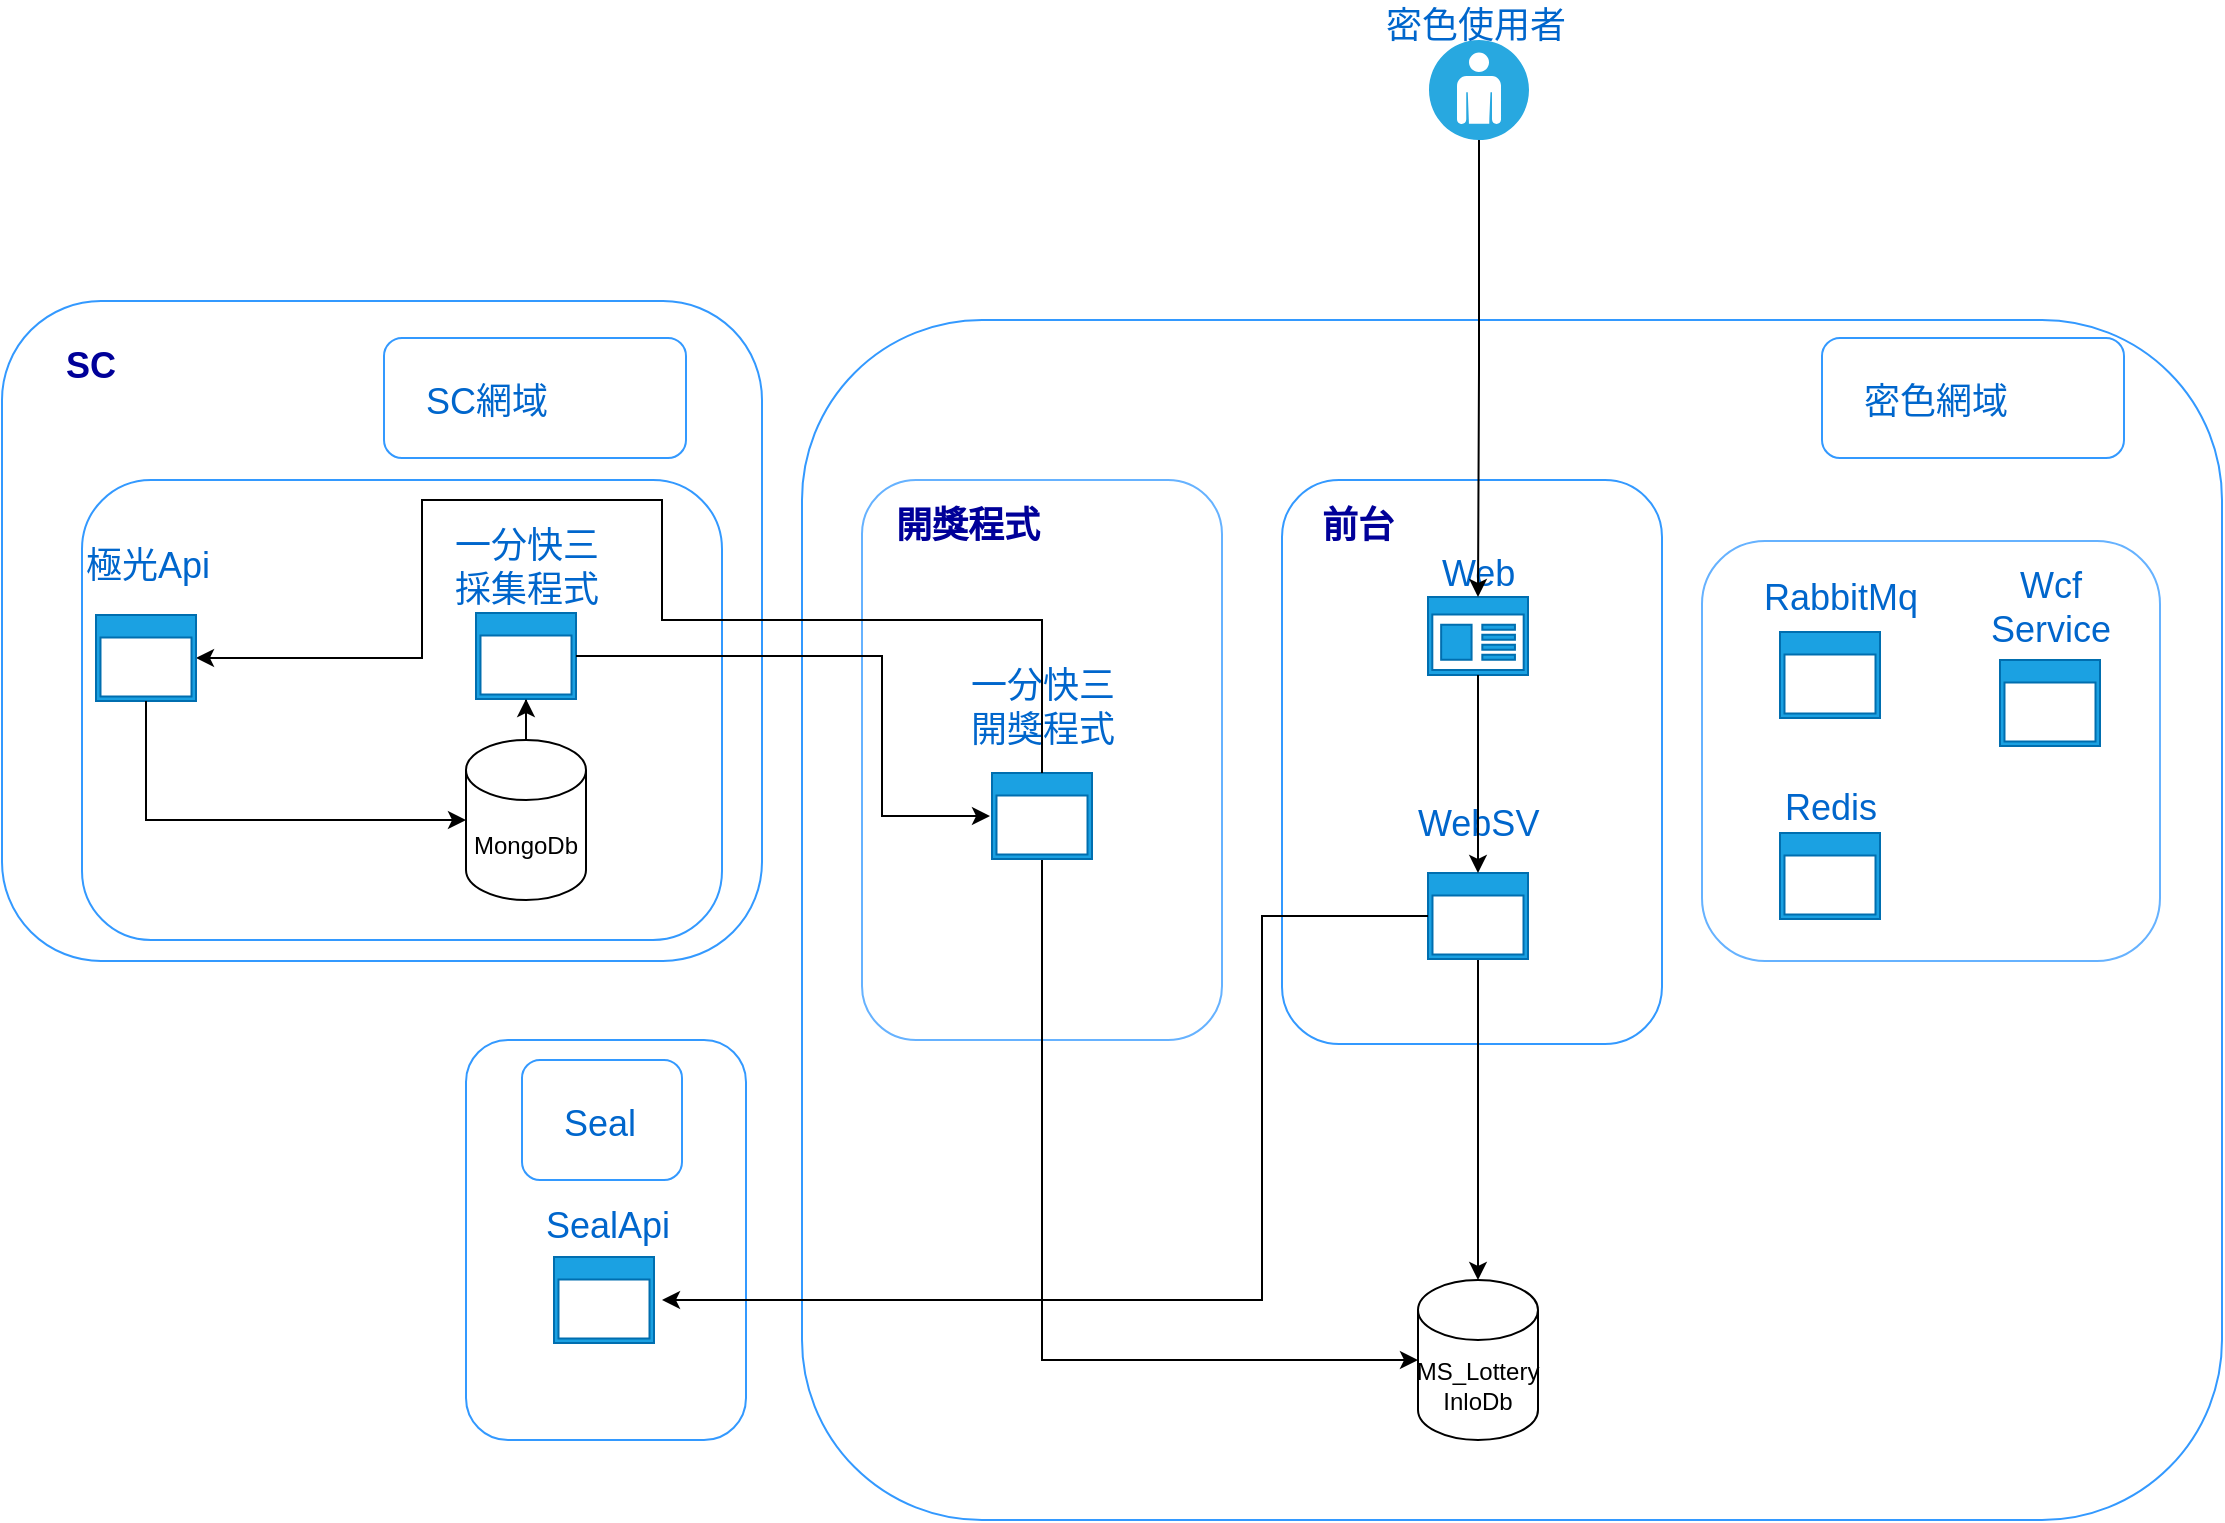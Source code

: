 <mxfile version="20.3.0" type="device"><diagram id="GdewFTTmYJIZLXEQP8mb" name="01-確定的機器服務"><mxGraphModel dx="1422" dy="2519" grid="1" gridSize="10" guides="1" tooltips="1" connect="1" arrows="1" fold="1" page="1" pageScale="1" pageWidth="1169" pageHeight="827" math="0" shadow="0"><root><mxCell id="0"/><mxCell id="1" parent="0"/><mxCell id="c1OEw5X-F2ybKGK2AkPJ-45" value="" style="rounded=1;whiteSpace=wrap;html=1;fontSize=18;strokeColor=#3399FF;" parent="1" vertex="1"><mxGeometry x="40" y="-1489.5" width="380" height="330" as="geometry"/></mxCell><mxCell id="c1OEw5X-F2ybKGK2AkPJ-26" value="" style="rounded=1;whiteSpace=wrap;html=1;fontSize=18;strokeColor=#3399FF;" parent="1" vertex="1"><mxGeometry x="80" y="-1400" width="320" height="230" as="geometry"/></mxCell><mxCell id="AlzixnN3CZJZXVGcwDEd-4" value="" style="group" parent="1" vertex="1" connectable="0"><mxGeometry x="730" y="-1640" width="110" height="70" as="geometry"/></mxCell><mxCell id="0U0UthtLqPScVVmy2FnB-403" value="" style="verticalLabelPosition=bottom;html=1;fillColor=#28A8E0;verticalAlign=top;points=[[0.145,0.145,0],[0.856,0.145,0],[0.855,0.855,0],[0.145,0.855,0],[0.5,0,0], [1,0.5,0], [0.5,1,0],[0,0.5,0]];pointerEvents=1;align=center;shape=mxgraph.cisco_safe.capability.user;fontSize=18;fontColor=#0066CC;" parent="AlzixnN3CZJZXVGcwDEd-4" vertex="1"><mxGeometry x="23.5" y="20" width="50" height="50" as="geometry"/></mxCell><mxCell id="0U0UthtLqPScVVmy2FnB-404" value="密色使用者&lt;br&gt;" style="text;html=1;resizable=0;points=[];autosize=1;align=left;verticalAlign=top;spacingTop=-4;fontSize=18;fontColor=#0066CC;" parent="AlzixnN3CZJZXVGcwDEd-4" vertex="1"><mxGeometry width="110" height="30" as="geometry"/></mxCell><mxCell id="c1OEw5X-F2ybKGK2AkPJ-44" value="" style="rounded=1;whiteSpace=wrap;html=1;fontSize=18;strokeColor=#3399FF;" parent="1" vertex="1"><mxGeometry x="440" y="-1480" width="710" height="600" as="geometry"/></mxCell><mxCell id="c1OEw5X-F2ybKGK2AkPJ-17" value="MS_Lottery&lt;br&gt;InloDb" style="shape=cylinder3;whiteSpace=wrap;html=1;boundedLbl=1;backgroundOutline=1;size=15;" parent="1" vertex="1"><mxGeometry x="748" y="-1000" width="60" height="80" as="geometry"/></mxCell><mxCell id="c1OEw5X-F2ybKGK2AkPJ-48" value="" style="group" parent="1" vertex="1" connectable="0"><mxGeometry x="950" y="-1470" width="160" height="60" as="geometry"/></mxCell><mxCell id="c1OEw5X-F2ybKGK2AkPJ-49" value="" style="rounded=1;whiteSpace=wrap;html=1;fontSize=18;strokeColor=#3399FF;" parent="c1OEw5X-F2ybKGK2AkPJ-48" vertex="1"><mxGeometry y="-1" width="151" height="60" as="geometry"/></mxCell><mxCell id="c1OEw5X-F2ybKGK2AkPJ-50" value="密色網域" style="text;html=1;resizable=0;points=[];autosize=1;align=left;verticalAlign=top;spacingTop=-4;fontSize=18;fontColor=#0066CC;" parent="c1OEw5X-F2ybKGK2AkPJ-48" vertex="1"><mxGeometry x="19" y="17.5" width="100" height="30" as="geometry"/></mxCell><mxCell id="AlzixnN3CZJZXVGcwDEd-2" value="" style="group" parent="1" vertex="1" connectable="0"><mxGeometry x="890" y="-1369.5" width="239" height="210" as="geometry"/></mxCell><mxCell id="07w4JQ-J636OQNNxRixQ-2" value="" style="rounded=1;whiteSpace=wrap;html=1;fontSize=18;strokeColor=#66B2FF;" parent="AlzixnN3CZJZXVGcwDEd-2" vertex="1"><mxGeometry width="229" height="210" as="geometry"/></mxCell><mxCell id="c1OEw5X-F2ybKGK2AkPJ-59" value="" style="group" parent="AlzixnN3CZJZXVGcwDEd-2" vertex="1" connectable="0"><mxGeometry x="29" y="15.5" width="100" height="73" as="geometry"/></mxCell><mxCell id="07w4JQ-J636OQNNxRixQ-13" value="" style="aspect=fixed;pointerEvents=1;shadow=0;dashed=0;html=1;strokeColor=#006EAF;labelPosition=center;verticalLabelPosition=bottom;verticalAlign=top;align=center;fillColor=#1ba1e2;shape=mxgraph.mscae.enterprise.application_blank;fontSize=18;fontColor=#ffffff;" parent="c1OEw5X-F2ybKGK2AkPJ-59" vertex="1"><mxGeometry x="10" y="30" width="50" height="43" as="geometry"/></mxCell><mxCell id="07w4JQ-J636OQNNxRixQ-15" value="RabbitMq" style="text;html=1;resizable=0;points=[];autosize=1;align=left;verticalAlign=top;spacingTop=-4;fontSize=18;fontColor=#0066CC;" parent="c1OEw5X-F2ybKGK2AkPJ-59" vertex="1"><mxGeometry width="100" height="30" as="geometry"/></mxCell><mxCell id="c1OEw5X-F2ybKGK2AkPJ-54" value="" style="group" parent="AlzixnN3CZJZXVGcwDEd-2" vertex="1" connectable="0"><mxGeometry x="29" y="120.5" width="70" height="68.5" as="geometry"/></mxCell><mxCell id="07w4JQ-J636OQNNxRixQ-8" value="" style="aspect=fixed;pointerEvents=1;shadow=0;dashed=0;html=1;strokeColor=#006EAF;labelPosition=center;verticalLabelPosition=bottom;verticalAlign=top;align=center;fillColor=#1ba1e2;shape=mxgraph.mscae.enterprise.application_blank;fontSize=18;fontColor=#ffffff;" parent="c1OEw5X-F2ybKGK2AkPJ-54" vertex="1"><mxGeometry x="10" y="25.5" width="50" height="43" as="geometry"/></mxCell><mxCell id="07w4JQ-J636OQNNxRixQ-10" value="Redis" style="text;html=1;resizable=0;points=[];autosize=1;align=center;verticalAlign=top;spacingTop=-4;fontSize=18;fontColor=#0066CC;" parent="c1OEw5X-F2ybKGK2AkPJ-54" vertex="1"><mxGeometry width="70" height="30" as="geometry"/></mxCell><mxCell id="c1OEw5X-F2ybKGK2AkPJ-60" value="" style="group" parent="AlzixnN3CZJZXVGcwDEd-2" vertex="1" connectable="0"><mxGeometry x="139" y="29.5" width="100" height="73" as="geometry"/></mxCell><mxCell id="c1OEw5X-F2ybKGK2AkPJ-61" value="" style="aspect=fixed;pointerEvents=1;shadow=0;dashed=0;html=1;strokeColor=#006EAF;labelPosition=center;verticalLabelPosition=bottom;verticalAlign=top;align=center;fillColor=#1ba1e2;shape=mxgraph.mscae.enterprise.application_blank;fontSize=18;fontColor=#ffffff;" parent="c1OEw5X-F2ybKGK2AkPJ-60" vertex="1"><mxGeometry x="10" y="30" width="50" height="43" as="geometry"/></mxCell><mxCell id="c1OEw5X-F2ybKGK2AkPJ-62" value="&lt;div&gt;&lt;span style=&quot;background-color: initial;&quot;&gt;Wcf&lt;/span&gt;&lt;br&gt;&lt;/div&gt;&lt;div style=&quot;&quot;&gt;Service&lt;/div&gt;" style="text;html=1;resizable=0;points=[];autosize=1;align=center;verticalAlign=top;spacingTop=-4;fontSize=18;fontColor=#0066CC;" parent="c1OEw5X-F2ybKGK2AkPJ-60" vertex="1"><mxGeometry x="-5" y="-20" width="80" height="50" as="geometry"/></mxCell><mxCell id="0U0UthtLqPScVVmy2FnB-346" value="" style="rounded=1;whiteSpace=wrap;html=1;fontSize=18;strokeColor=#3399FF;" parent="1" vertex="1"><mxGeometry x="680" y="-1400" width="190" height="282" as="geometry"/></mxCell><mxCell id="c1OEw5X-F2ybKGK2AkPJ-18" style="edgeStyle=orthogonalEdgeStyle;rounded=0;orthogonalLoop=1;jettySize=auto;html=1;entryX=0.5;entryY=0;entryDx=0;entryDy=0;entryPerimeter=0;" parent="1" source="0U0UthtLqPScVVmy2FnB-381" target="c1OEw5X-F2ybKGK2AkPJ-17" edge="1"><mxGeometry relative="1" as="geometry"/></mxCell><mxCell id="0U0UthtLqPScVVmy2FnB-356" value="&lt;b&gt;&lt;font color=&quot;#000099&quot;&gt;前台&lt;/font&gt;&lt;/b&gt;" style="text;html=1;resizable=0;points=[];autosize=1;align=left;verticalAlign=top;spacingTop=-4;fontSize=18;fontColor=#0066CC;" parent="1" vertex="1"><mxGeometry x="697.5" y="-1390.5" width="50" height="20" as="geometry"/></mxCell><mxCell id="0U0UthtLqPScVVmy2FnB-385" value="" style="group" parent="1" vertex="1" connectable="0"><mxGeometry x="753" y="-1366.5" width="54.5" height="64" as="geometry"/></mxCell><mxCell id="0U0UthtLqPScVVmy2FnB-386" value="" style="aspect=fixed;pointerEvents=1;shadow=0;dashed=0;html=1;strokeColor=#006EAF;labelPosition=center;verticalLabelPosition=bottom;verticalAlign=top;align=center;fillColor=#1ba1e2;shape=mxgraph.mscae.enterprise.app_generic;fontSize=18;fontColor=#ffffff;" parent="0U0UthtLqPScVVmy2FnB-385" vertex="1"><mxGeometry y="25" width="50" height="39" as="geometry"/></mxCell><mxCell id="0U0UthtLqPScVVmy2FnB-387" value="&lt;font&gt;Web&lt;/font&gt;" style="text;html=1;resizable=0;points=[];autosize=1;align=left;verticalAlign=top;spacingTop=-4;fontSize=18;fontColor=#0066CC;" parent="0U0UthtLqPScVVmy2FnB-385" vertex="1"><mxGeometry x="4.5" width="50" height="20" as="geometry"/></mxCell><mxCell id="0U0UthtLqPScVVmy2FnB-379" value="" style="group" parent="1" vertex="1" connectable="0"><mxGeometry x="747.5" y="-1238" width="88.5" height="112" as="geometry"/></mxCell><mxCell id="0U0UthtLqPScVVmy2FnB-380" value="&lt;font&gt;WebSV&lt;/font&gt;" style="text;html=1;resizable=0;points=[];autosize=1;align=left;verticalAlign=top;spacingTop=-4;fontSize=18;fontColor=#0066CC;" parent="0U0UthtLqPScVVmy2FnB-379" vertex="1"><mxGeometry x="-1.5" y="-3" width="80" height="20" as="geometry"/></mxCell><mxCell id="0U0UthtLqPScVVmy2FnB-381" value="" style="aspect=fixed;pointerEvents=1;shadow=0;dashed=0;html=1;strokeColor=#006EAF;labelPosition=center;verticalLabelPosition=bottom;verticalAlign=top;align=center;fillColor=#1ba1e2;shape=mxgraph.mscae.enterprise.application_blank;fontSize=18;fontColor=#ffffff;" parent="0U0UthtLqPScVVmy2FnB-379" vertex="1"><mxGeometry x="5.5" y="34.5" width="50" height="43" as="geometry"/></mxCell><mxCell id="c1OEw5X-F2ybKGK2AkPJ-8" style="edgeStyle=orthogonalEdgeStyle;rounded=0;orthogonalLoop=1;jettySize=auto;html=1;entryX=0.5;entryY=0;entryDx=0;entryDy=0;entryPerimeter=0;" parent="1" source="0U0UthtLqPScVVmy2FnB-386" target="0U0UthtLqPScVVmy2FnB-381" edge="1"><mxGeometry relative="1" as="geometry"><mxPoint x="1213" y="-2360" as="targetPoint"/></mxGeometry></mxCell><mxCell id="AlzixnN3CZJZXVGcwDEd-25" value="" style="rounded=1;whiteSpace=wrap;html=1;fontSize=18;strokeColor=#66B2FF;" parent="1" vertex="1"><mxGeometry x="470" y="-1400" width="180" height="280" as="geometry"/></mxCell><mxCell id="AlzixnN3CZJZXVGcwDEd-11" style="edgeStyle=orthogonalEdgeStyle;rounded=0;orthogonalLoop=1;jettySize=auto;html=1;entryX=0;entryY=0.5;entryDx=0;entryDy=0;entryPerimeter=0;" parent="1" source="c1OEw5X-F2ybKGK2AkPJ-22" target="c1OEw5X-F2ybKGK2AkPJ-17" edge="1"><mxGeometry relative="1" as="geometry"><Array as="points"><mxPoint x="560" y="-960"/></Array></mxGeometry></mxCell><mxCell id="c1OEw5X-F2ybKGK2AkPJ-25" value="&lt;b&gt;&lt;font color=&quot;#000099&quot;&gt;開獎程式&lt;/font&gt;&lt;/b&gt;" style="text;html=1;resizable=0;points=[];autosize=1;align=left;verticalAlign=top;spacingTop=-4;fontSize=18;fontColor=#0066CC;" parent="1" vertex="1"><mxGeometry x="485" y="-1390" width="100" height="30" as="geometry"/></mxCell><mxCell id="c1OEw5X-F2ybKGK2AkPJ-21" value="一分快三&lt;br&gt;&lt;div style=&quot;&quot;&gt;&lt;span style=&quot;background-color: initial;&quot;&gt;開獎程式&lt;/span&gt;&lt;/div&gt;" style="text;html=1;resizable=0;points=[];autosize=1;align=center;verticalAlign=top;spacingTop=-4;fontSize=18;fontColor=#0066CC;" parent="1" vertex="1"><mxGeometry x="510" y="-1310" width="100" height="50" as="geometry"/></mxCell><mxCell id="c1OEw5X-F2ybKGK2AkPJ-22" value="" style="aspect=fixed;pointerEvents=1;shadow=0;dashed=0;html=1;strokeColor=#006EAF;labelPosition=center;verticalLabelPosition=bottom;verticalAlign=top;align=center;fillColor=#1ba1e2;shape=mxgraph.mscae.enterprise.application_blank;fontSize=18;fontColor=#ffffff;" parent="1" vertex="1"><mxGeometry x="535" y="-1253.5" width="50" height="43" as="geometry"/></mxCell><mxCell id="AlzixnN3CZJZXVGcwDEd-29" style="edgeStyle=orthogonalEdgeStyle;rounded=0;orthogonalLoop=1;jettySize=auto;html=1;entryX=1;entryY=0.5;entryDx=0;entryDy=0;entryPerimeter=0;" parent="1" source="c1OEw5X-F2ybKGK2AkPJ-22" target="c1OEw5X-F2ybKGK2AkPJ-29" edge="1"><mxGeometry relative="1" as="geometry"><Array as="points"><mxPoint x="560" y="-1330"/><mxPoint x="370" y="-1330"/><mxPoint x="370" y="-1390"/><mxPoint x="250" y="-1390"/><mxPoint x="250" y="-1311"/></Array></mxGeometry></mxCell><mxCell id="c1OEw5X-F2ybKGK2AkPJ-15" style="edgeStyle=orthogonalEdgeStyle;rounded=0;orthogonalLoop=1;jettySize=auto;html=1;entryX=0.5;entryY=0;entryDx=0;entryDy=0;entryPerimeter=0;" parent="1" source="0U0UthtLqPScVVmy2FnB-403" target="0U0UthtLqPScVVmy2FnB-386" edge="1"><mxGeometry relative="1" as="geometry"/></mxCell><mxCell id="c1OEw5X-F2ybKGK2AkPJ-27" value="" style="group" parent="1" vertex="1" connectable="0"><mxGeometry x="80" y="-1370" width="100" height="80.5" as="geometry"/></mxCell><mxCell id="c1OEw5X-F2ybKGK2AkPJ-28" value="極光Api" style="text;html=1;resizable=0;points=[];autosize=1;align=left;verticalAlign=top;spacingTop=-4;fontSize=18;fontColor=#0066CC;" parent="c1OEw5X-F2ybKGK2AkPJ-27" vertex="1"><mxGeometry width="90" height="30" as="geometry"/></mxCell><mxCell id="c1OEw5X-F2ybKGK2AkPJ-29" value="" style="aspect=fixed;pointerEvents=1;shadow=0;dashed=0;html=1;strokeColor=#006EAF;labelPosition=center;verticalLabelPosition=bottom;verticalAlign=top;align=center;fillColor=#1ba1e2;shape=mxgraph.mscae.enterprise.application_blank;fontSize=18;fontColor=#ffffff;" parent="c1OEw5X-F2ybKGK2AkPJ-27" vertex="1"><mxGeometry x="7" y="37.5" width="50" height="43" as="geometry"/></mxCell><mxCell id="c1OEw5X-F2ybKGK2AkPJ-30" value="&lt;b&gt;&lt;font color=&quot;#000099&quot;&gt;SC&lt;/font&gt;&lt;/b&gt;" style="text;html=1;resizable=0;points=[];autosize=1;align=left;verticalAlign=top;spacingTop=-4;fontSize=18;fontColor=#0066CC;" parent="1" vertex="1"><mxGeometry x="70" y="-1470" width="50" height="30" as="geometry"/></mxCell><mxCell id="c1OEw5X-F2ybKGK2AkPJ-37" value="MongoDb" style="shape=cylinder3;whiteSpace=wrap;html=1;boundedLbl=1;backgroundOutline=1;size=15;" parent="1" vertex="1"><mxGeometry x="272" y="-1270" width="60" height="80" as="geometry"/></mxCell><mxCell id="c1OEw5X-F2ybKGK2AkPJ-39" style="edgeStyle=orthogonalEdgeStyle;rounded=0;orthogonalLoop=1;jettySize=auto;html=1;entryX=0;entryY=0.5;entryDx=0;entryDy=0;entryPerimeter=0;" parent="1" source="c1OEw5X-F2ybKGK2AkPJ-29" target="c1OEw5X-F2ybKGK2AkPJ-37" edge="1"><mxGeometry relative="1" as="geometry"><Array as="points"><mxPoint x="112" y="-1230"/></Array></mxGeometry></mxCell><mxCell id="c1OEw5X-F2ybKGK2AkPJ-43" value="" style="group" parent="1" vertex="1" connectable="0"><mxGeometry x="252" y="-1380" width="118" height="89.5" as="geometry"/></mxCell><mxCell id="c1OEw5X-F2ybKGK2AkPJ-33" value="" style="group" parent="c1OEw5X-F2ybKGK2AkPJ-43" vertex="1" connectable="0"><mxGeometry x="18" y="9" width="100" height="80.5" as="geometry"/></mxCell><mxCell id="c1OEw5X-F2ybKGK2AkPJ-35" value="" style="aspect=fixed;pointerEvents=1;shadow=0;dashed=0;html=1;strokeColor=#006EAF;labelPosition=center;verticalLabelPosition=bottom;verticalAlign=top;align=center;fillColor=#1ba1e2;shape=mxgraph.mscae.enterprise.application_blank;fontSize=18;fontColor=#ffffff;" parent="c1OEw5X-F2ybKGK2AkPJ-33" vertex="1"><mxGeometry x="7" y="37.5" width="50" height="43" as="geometry"/></mxCell><mxCell id="c1OEw5X-F2ybKGK2AkPJ-34" value="一分快三&lt;br&gt;採集程式" style="text;html=1;resizable=0;points=[];autosize=1;align=center;verticalAlign=top;spacingTop=-4;fontSize=18;fontColor=#0066CC;" parent="c1OEw5X-F2ybKGK2AkPJ-43" vertex="1"><mxGeometry width="100" height="50" as="geometry"/></mxCell><mxCell id="c1OEw5X-F2ybKGK2AkPJ-40" style="edgeStyle=orthogonalEdgeStyle;rounded=0;orthogonalLoop=1;jettySize=auto;html=1;entryX=0.5;entryY=1;entryDx=0;entryDy=0;entryPerimeter=0;" parent="1" source="c1OEw5X-F2ybKGK2AkPJ-37" target="c1OEw5X-F2ybKGK2AkPJ-35" edge="1"><mxGeometry relative="1" as="geometry"/></mxCell><mxCell id="c1OEw5X-F2ybKGK2AkPJ-51" value="" style="group" parent="1" vertex="1" connectable="0"><mxGeometry x="231" y="-1470" width="160" height="60" as="geometry"/></mxCell><mxCell id="c1OEw5X-F2ybKGK2AkPJ-52" value="" style="rounded=1;whiteSpace=wrap;html=1;fontSize=18;strokeColor=#3399FF;" parent="c1OEw5X-F2ybKGK2AkPJ-51" vertex="1"><mxGeometry y="-1" width="151" height="60" as="geometry"/></mxCell><mxCell id="c1OEw5X-F2ybKGK2AkPJ-53" value="SC網域" style="text;html=1;resizable=0;points=[];autosize=1;align=left;verticalAlign=top;spacingTop=-4;fontSize=18;fontColor=#0066CC;" parent="c1OEw5X-F2ybKGK2AkPJ-51" vertex="1"><mxGeometry x="19" y="17.5" width="80" height="30" as="geometry"/></mxCell><mxCell id="AlzixnN3CZJZXVGcwDEd-30" style="edgeStyle=orthogonalEdgeStyle;rounded=0;orthogonalLoop=1;jettySize=auto;html=1;exitX=1;exitY=0.5;exitDx=0;exitDy=0;exitPerimeter=0;" parent="1" source="c1OEw5X-F2ybKGK2AkPJ-35" edge="1"><mxGeometry relative="1" as="geometry"><mxPoint x="534" y="-1232" as="targetPoint"/><Array as="points"><mxPoint x="480" y="-1312"/><mxPoint x="480" y="-1232"/></Array></mxGeometry></mxCell><mxCell id="uxEum0Rp4Y6wGp3pD-Ea-1" value="" style="rounded=1;whiteSpace=wrap;html=1;fontSize=18;strokeColor=#3399FF;" vertex="1" parent="1"><mxGeometry x="272" y="-1120" width="140" height="200" as="geometry"/></mxCell><mxCell id="uxEum0Rp4Y6wGp3pD-Ea-5" value="" style="group" vertex="1" connectable="0" parent="1"><mxGeometry x="300" y="-1110" width="80" height="60" as="geometry"/></mxCell><mxCell id="uxEum0Rp4Y6wGp3pD-Ea-3" value="" style="rounded=1;whiteSpace=wrap;html=1;fontSize=18;strokeColor=#3399FF;" vertex="1" parent="uxEum0Rp4Y6wGp3pD-Ea-5"><mxGeometry width="80" height="60" as="geometry"/></mxCell><mxCell id="uxEum0Rp4Y6wGp3pD-Ea-4" value="Seal" style="text;html=1;resizable=0;points=[];autosize=1;align=left;verticalAlign=top;spacingTop=-4;fontSize=18;fontColor=#0066CC;" vertex="1" parent="uxEum0Rp4Y6wGp3pD-Ea-5"><mxGeometry x="19" y="18.5" width="60" height="30" as="geometry"/></mxCell><mxCell id="uxEum0Rp4Y6wGp3pD-Ea-8" value="" style="group" vertex="1" connectable="0" parent="1"><mxGeometry x="310" y="-1040" width="90" height="71.5" as="geometry"/></mxCell><mxCell id="uxEum0Rp4Y6wGp3pD-Ea-6" value="" style="aspect=fixed;pointerEvents=1;shadow=0;dashed=0;html=1;strokeColor=#006EAF;labelPosition=center;verticalLabelPosition=bottom;verticalAlign=top;align=center;fillColor=#1ba1e2;shape=mxgraph.mscae.enterprise.application_blank;fontSize=18;fontColor=#ffffff;" vertex="1" parent="uxEum0Rp4Y6wGp3pD-Ea-8"><mxGeometry x="6" y="28.5" width="50" height="43" as="geometry"/></mxCell><mxCell id="uxEum0Rp4Y6wGp3pD-Ea-7" value="&lt;font&gt;SealApi&lt;/font&gt;" style="text;html=1;resizable=0;points=[];autosize=1;align=left;verticalAlign=top;spacingTop=-4;fontSize=18;fontColor=#0066CC;" vertex="1" parent="uxEum0Rp4Y6wGp3pD-Ea-8"><mxGeometry width="90" height="30" as="geometry"/></mxCell><mxCell id="uxEum0Rp4Y6wGp3pD-Ea-9" style="edgeStyle=orthogonalEdgeStyle;rounded=0;orthogonalLoop=1;jettySize=auto;html=1;exitX=0;exitY=0.5;exitDx=0;exitDy=0;exitPerimeter=0;" edge="1" parent="1" source="0U0UthtLqPScVVmy2FnB-381"><mxGeometry relative="1" as="geometry"><mxPoint x="370" y="-990" as="targetPoint"/><Array as="points"><mxPoint x="670" y="-1182"/><mxPoint x="670" y="-990"/></Array></mxGeometry></mxCell></root></mxGraphModel></diagram></mxfile>